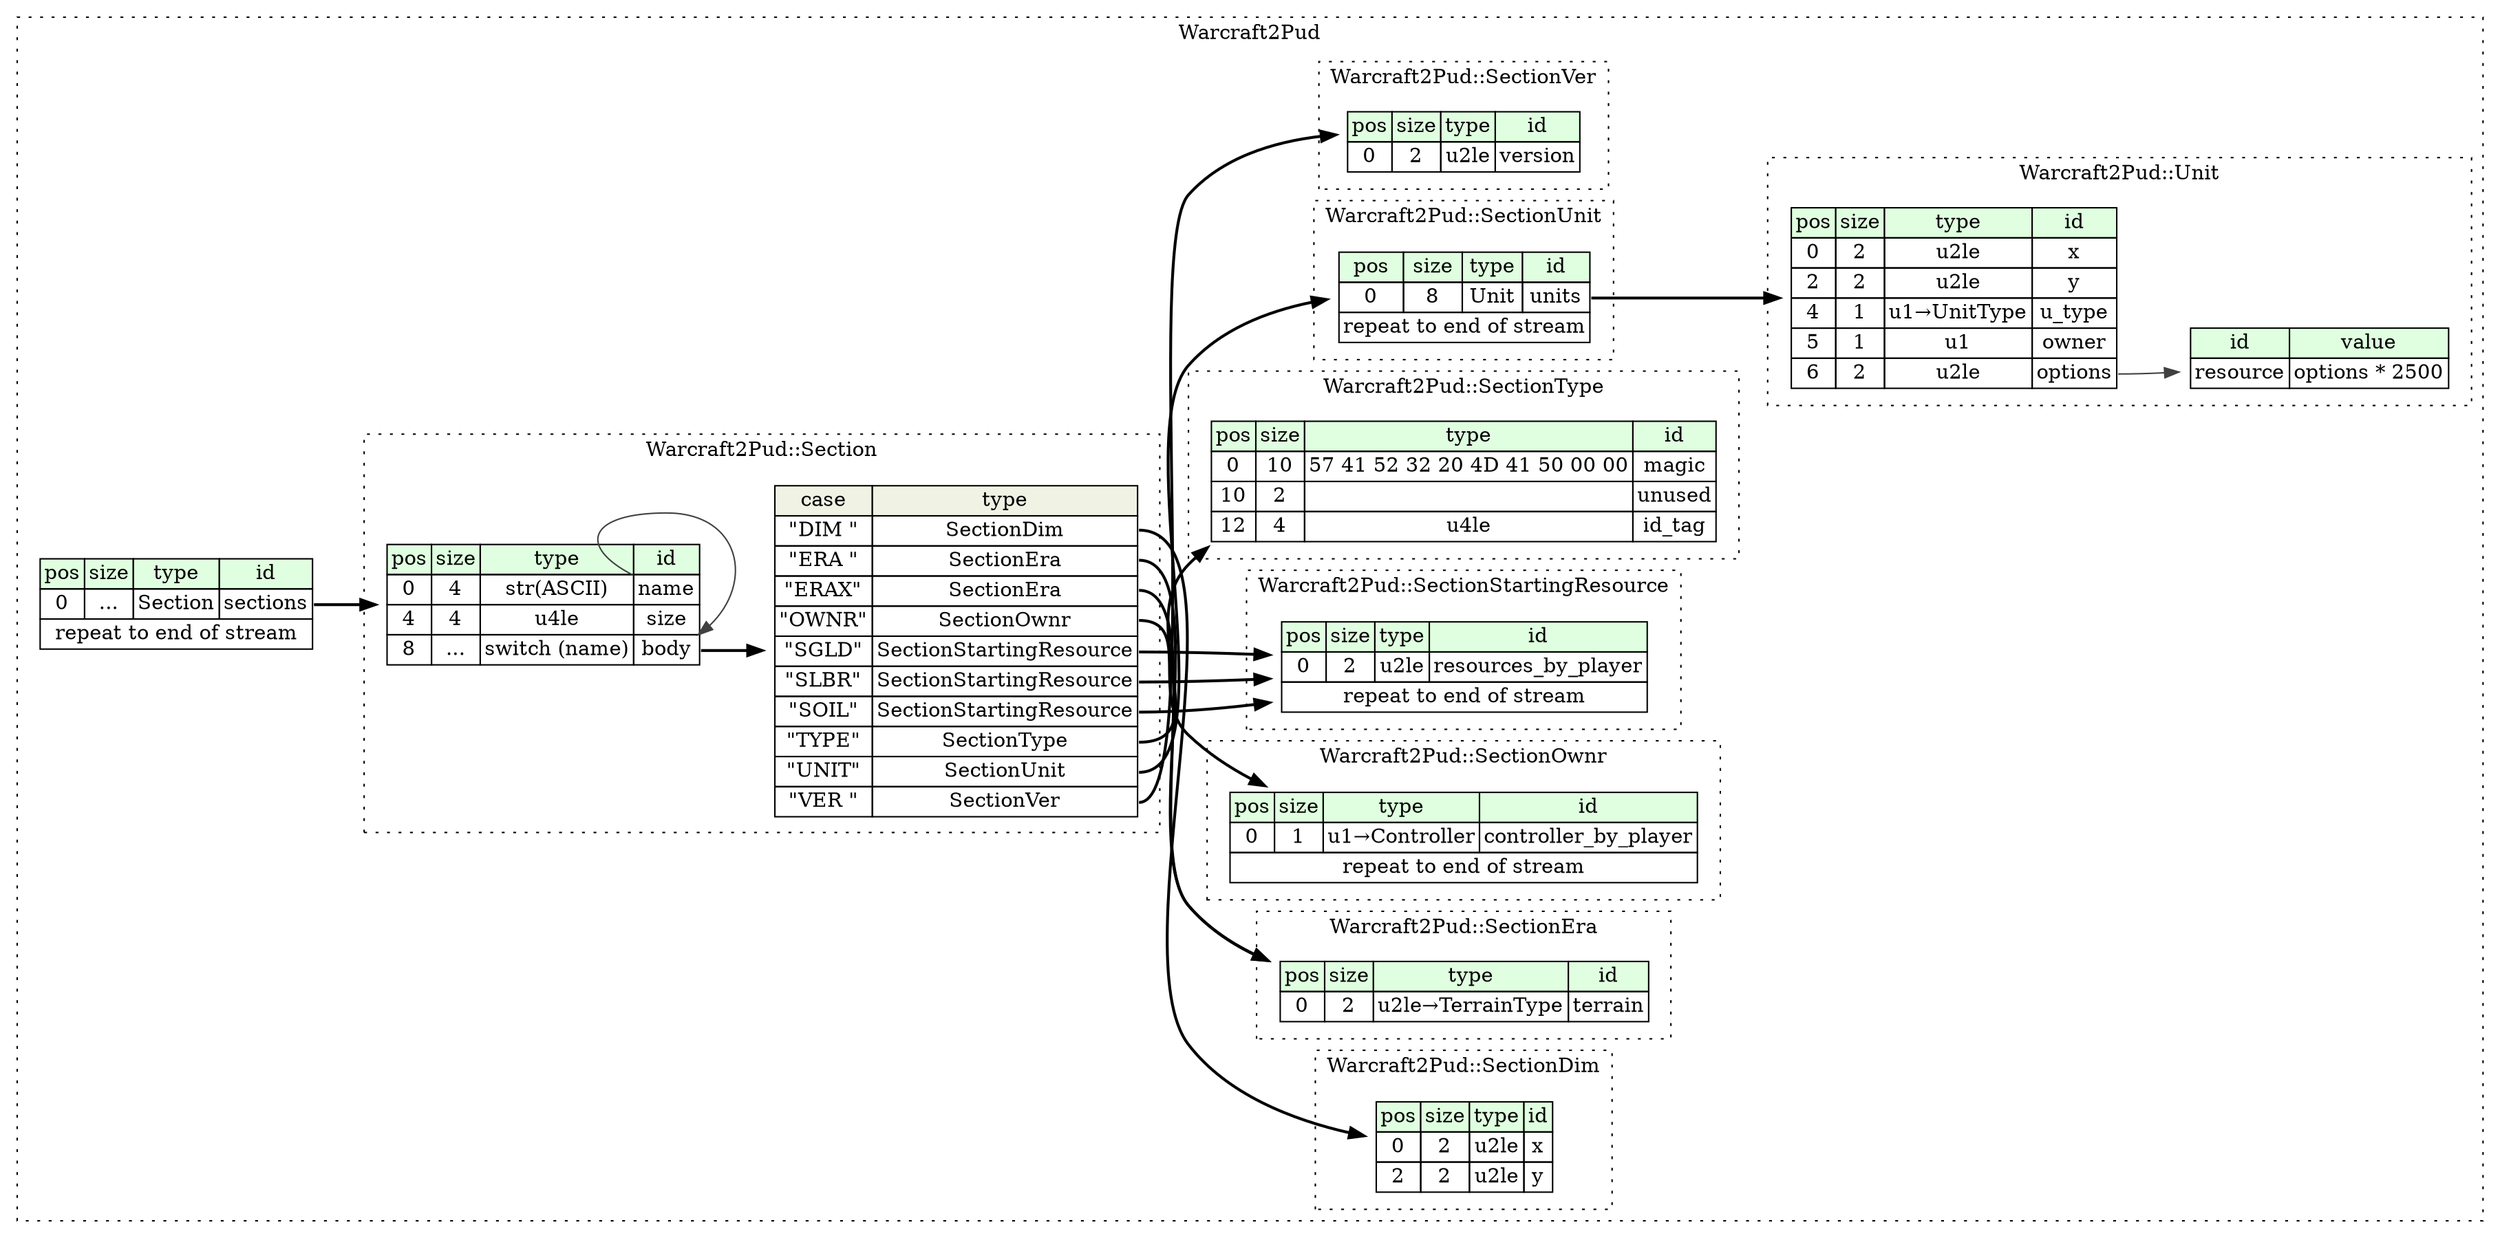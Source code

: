 digraph {
	rankdir=LR;
	node [shape=plaintext];
	subgraph cluster__warcraft_2_pud {
		label="Warcraft2Pud";
		graph[style=dotted];

		warcraft_2_pud__seq [label=<<TABLE BORDER="0" CELLBORDER="1" CELLSPACING="0">
			<TR><TD BGCOLOR="#E0FFE0">pos</TD><TD BGCOLOR="#E0FFE0">size</TD><TD BGCOLOR="#E0FFE0">type</TD><TD BGCOLOR="#E0FFE0">id</TD></TR>
			<TR><TD PORT="sections_pos">0</TD><TD PORT="sections_size">...</TD><TD>Section</TD><TD PORT="sections_type">sections</TD></TR>
			<TR><TD COLSPAN="4" PORT="sections__repeat">repeat to end of stream</TD></TR>
		</TABLE>>];
		subgraph cluster__section {
			label="Warcraft2Pud::Section";
			graph[style=dotted];

			section__seq [label=<<TABLE BORDER="0" CELLBORDER="1" CELLSPACING="0">
				<TR><TD BGCOLOR="#E0FFE0">pos</TD><TD BGCOLOR="#E0FFE0">size</TD><TD BGCOLOR="#E0FFE0">type</TD><TD BGCOLOR="#E0FFE0">id</TD></TR>
				<TR><TD PORT="name_pos">0</TD><TD PORT="name_size">4</TD><TD>str(ASCII)</TD><TD PORT="name_type">name</TD></TR>
				<TR><TD PORT="size_pos">4</TD><TD PORT="size_size">4</TD><TD>u4le</TD><TD PORT="size_type">size</TD></TR>
				<TR><TD PORT="body_pos">8</TD><TD PORT="body_size">...</TD><TD>switch (name)</TD><TD PORT="body_type">body</TD></TR>
			</TABLE>>];
section__seq_body_switch [label=<<TABLE BORDER="0" CELLBORDER="1" CELLSPACING="0">
	<TR><TD BGCOLOR="#F0F2E4">case</TD><TD BGCOLOR="#F0F2E4">type</TD></TR>
	<TR><TD>&quot;DIM &quot;</TD><TD PORT="case0">SectionDim</TD></TR>
	<TR><TD>&quot;ERA &quot;</TD><TD PORT="case1">SectionEra</TD></TR>
	<TR><TD>&quot;ERAX&quot;</TD><TD PORT="case2">SectionEra</TD></TR>
	<TR><TD>&quot;OWNR&quot;</TD><TD PORT="case3">SectionOwnr</TD></TR>
	<TR><TD>&quot;SGLD&quot;</TD><TD PORT="case4">SectionStartingResource</TD></TR>
	<TR><TD>&quot;SLBR&quot;</TD><TD PORT="case5">SectionStartingResource</TD></TR>
	<TR><TD>&quot;SOIL&quot;</TD><TD PORT="case6">SectionStartingResource</TD></TR>
	<TR><TD>&quot;TYPE&quot;</TD><TD PORT="case7">SectionType</TD></TR>
	<TR><TD>&quot;UNIT&quot;</TD><TD PORT="case8">SectionUnit</TD></TR>
	<TR><TD>&quot;VER &quot;</TD><TD PORT="case9">SectionVer</TD></TR>
</TABLE>>];
		}
		subgraph cluster__section_dim {
			label="Warcraft2Pud::SectionDim";
			graph[style=dotted];

			section_dim__seq [label=<<TABLE BORDER="0" CELLBORDER="1" CELLSPACING="0">
				<TR><TD BGCOLOR="#E0FFE0">pos</TD><TD BGCOLOR="#E0FFE0">size</TD><TD BGCOLOR="#E0FFE0">type</TD><TD BGCOLOR="#E0FFE0">id</TD></TR>
				<TR><TD PORT="x_pos">0</TD><TD PORT="x_size">2</TD><TD>u2le</TD><TD PORT="x_type">x</TD></TR>
				<TR><TD PORT="y_pos">2</TD><TD PORT="y_size">2</TD><TD>u2le</TD><TD PORT="y_type">y</TD></TR>
			</TABLE>>];
		}
		subgraph cluster__section_era {
			label="Warcraft2Pud::SectionEra";
			graph[style=dotted];

			section_era__seq [label=<<TABLE BORDER="0" CELLBORDER="1" CELLSPACING="0">
				<TR><TD BGCOLOR="#E0FFE0">pos</TD><TD BGCOLOR="#E0FFE0">size</TD><TD BGCOLOR="#E0FFE0">type</TD><TD BGCOLOR="#E0FFE0">id</TD></TR>
				<TR><TD PORT="terrain_pos">0</TD><TD PORT="terrain_size">2</TD><TD>u2le→TerrainType</TD><TD PORT="terrain_type">terrain</TD></TR>
			</TABLE>>];
		}
		subgraph cluster__section_ownr {
			label="Warcraft2Pud::SectionOwnr";
			graph[style=dotted];

			section_ownr__seq [label=<<TABLE BORDER="0" CELLBORDER="1" CELLSPACING="0">
				<TR><TD BGCOLOR="#E0FFE0">pos</TD><TD BGCOLOR="#E0FFE0">size</TD><TD BGCOLOR="#E0FFE0">type</TD><TD BGCOLOR="#E0FFE0">id</TD></TR>
				<TR><TD PORT="controller_by_player_pos">0</TD><TD PORT="controller_by_player_size">1</TD><TD>u1→Controller</TD><TD PORT="controller_by_player_type">controller_by_player</TD></TR>
				<TR><TD COLSPAN="4" PORT="controller_by_player__repeat">repeat to end of stream</TD></TR>
			</TABLE>>];
		}
		subgraph cluster__section_starting_resource {
			label="Warcraft2Pud::SectionStartingResource";
			graph[style=dotted];

			section_starting_resource__seq [label=<<TABLE BORDER="0" CELLBORDER="1" CELLSPACING="0">
				<TR><TD BGCOLOR="#E0FFE0">pos</TD><TD BGCOLOR="#E0FFE0">size</TD><TD BGCOLOR="#E0FFE0">type</TD><TD BGCOLOR="#E0FFE0">id</TD></TR>
				<TR><TD PORT="resources_by_player_pos">0</TD><TD PORT="resources_by_player_size">2</TD><TD>u2le</TD><TD PORT="resources_by_player_type">resources_by_player</TD></TR>
				<TR><TD COLSPAN="4" PORT="resources_by_player__repeat">repeat to end of stream</TD></TR>
			</TABLE>>];
		}
		subgraph cluster__section_type {
			label="Warcraft2Pud::SectionType";
			graph[style=dotted];

			section_type__seq [label=<<TABLE BORDER="0" CELLBORDER="1" CELLSPACING="0">
				<TR><TD BGCOLOR="#E0FFE0">pos</TD><TD BGCOLOR="#E0FFE0">size</TD><TD BGCOLOR="#E0FFE0">type</TD><TD BGCOLOR="#E0FFE0">id</TD></TR>
				<TR><TD PORT="magic_pos">0</TD><TD PORT="magic_size">10</TD><TD>57 41 52 32 20 4D 41 50 00 00</TD><TD PORT="magic_type">magic</TD></TR>
				<TR><TD PORT="unused_pos">10</TD><TD PORT="unused_size">2</TD><TD></TD><TD PORT="unused_type">unused</TD></TR>
				<TR><TD PORT="id_tag_pos">12</TD><TD PORT="id_tag_size">4</TD><TD>u4le</TD><TD PORT="id_tag_type">id_tag</TD></TR>
			</TABLE>>];
		}
		subgraph cluster__section_unit {
			label="Warcraft2Pud::SectionUnit";
			graph[style=dotted];

			section_unit__seq [label=<<TABLE BORDER="0" CELLBORDER="1" CELLSPACING="0">
				<TR><TD BGCOLOR="#E0FFE0">pos</TD><TD BGCOLOR="#E0FFE0">size</TD><TD BGCOLOR="#E0FFE0">type</TD><TD BGCOLOR="#E0FFE0">id</TD></TR>
				<TR><TD PORT="units_pos">0</TD><TD PORT="units_size">8</TD><TD>Unit</TD><TD PORT="units_type">units</TD></TR>
				<TR><TD COLSPAN="4" PORT="units__repeat">repeat to end of stream</TD></TR>
			</TABLE>>];
		}
		subgraph cluster__section_ver {
			label="Warcraft2Pud::SectionVer";
			graph[style=dotted];

			section_ver__seq [label=<<TABLE BORDER="0" CELLBORDER="1" CELLSPACING="0">
				<TR><TD BGCOLOR="#E0FFE0">pos</TD><TD BGCOLOR="#E0FFE0">size</TD><TD BGCOLOR="#E0FFE0">type</TD><TD BGCOLOR="#E0FFE0">id</TD></TR>
				<TR><TD PORT="version_pos">0</TD><TD PORT="version_size">2</TD><TD>u2le</TD><TD PORT="version_type">version</TD></TR>
			</TABLE>>];
		}
		subgraph cluster__unit {
			label="Warcraft2Pud::Unit";
			graph[style=dotted];

			unit__seq [label=<<TABLE BORDER="0" CELLBORDER="1" CELLSPACING="0">
				<TR><TD BGCOLOR="#E0FFE0">pos</TD><TD BGCOLOR="#E0FFE0">size</TD><TD BGCOLOR="#E0FFE0">type</TD><TD BGCOLOR="#E0FFE0">id</TD></TR>
				<TR><TD PORT="x_pos">0</TD><TD PORT="x_size">2</TD><TD>u2le</TD><TD PORT="x_type">x</TD></TR>
				<TR><TD PORT="y_pos">2</TD><TD PORT="y_size">2</TD><TD>u2le</TD><TD PORT="y_type">y</TD></TR>
				<TR><TD PORT="u_type_pos">4</TD><TD PORT="u_type_size">1</TD><TD>u1→UnitType</TD><TD PORT="u_type_type">u_type</TD></TR>
				<TR><TD PORT="owner_pos">5</TD><TD PORT="owner_size">1</TD><TD>u1</TD><TD PORT="owner_type">owner</TD></TR>
				<TR><TD PORT="options_pos">6</TD><TD PORT="options_size">2</TD><TD>u2le</TD><TD PORT="options_type">options</TD></TR>
			</TABLE>>];
			unit__inst__resource [label=<<TABLE BORDER="0" CELLBORDER="1" CELLSPACING="0">
				<TR><TD BGCOLOR="#E0FFE0">id</TD><TD BGCOLOR="#E0FFE0">value</TD></TR>
				<TR><TD>resource</TD><TD>options * 2500</TD></TR>
			</TABLE>>];
		}
	}
	warcraft_2_pud__seq:sections_type -> section__seq [style=bold];
	section__seq:body_type -> section__seq_body_switch [style=bold];
	section__seq_body_switch:case0 -> section_dim__seq [style=bold];
	section__seq_body_switch:case1 -> section_era__seq [style=bold];
	section__seq_body_switch:case2 -> section_era__seq [style=bold];
	section__seq_body_switch:case3 -> section_ownr__seq [style=bold];
	section__seq_body_switch:case4 -> section_starting_resource__seq [style=bold];
	section__seq_body_switch:case5 -> section_starting_resource__seq [style=bold];
	section__seq_body_switch:case6 -> section_starting_resource__seq [style=bold];
	section__seq_body_switch:case7 -> section_type__seq [style=bold];
	section__seq_body_switch:case8 -> section_unit__seq [style=bold];
	section__seq_body_switch:case9 -> section_ver__seq [style=bold];
	section__seq:name_type -> section__seq:body_type [color="#404040"];
	section_unit__seq:units_type -> unit__seq [style=bold];
	unit__seq:options_type -> unit__inst__resource [color="#404040"];
}

